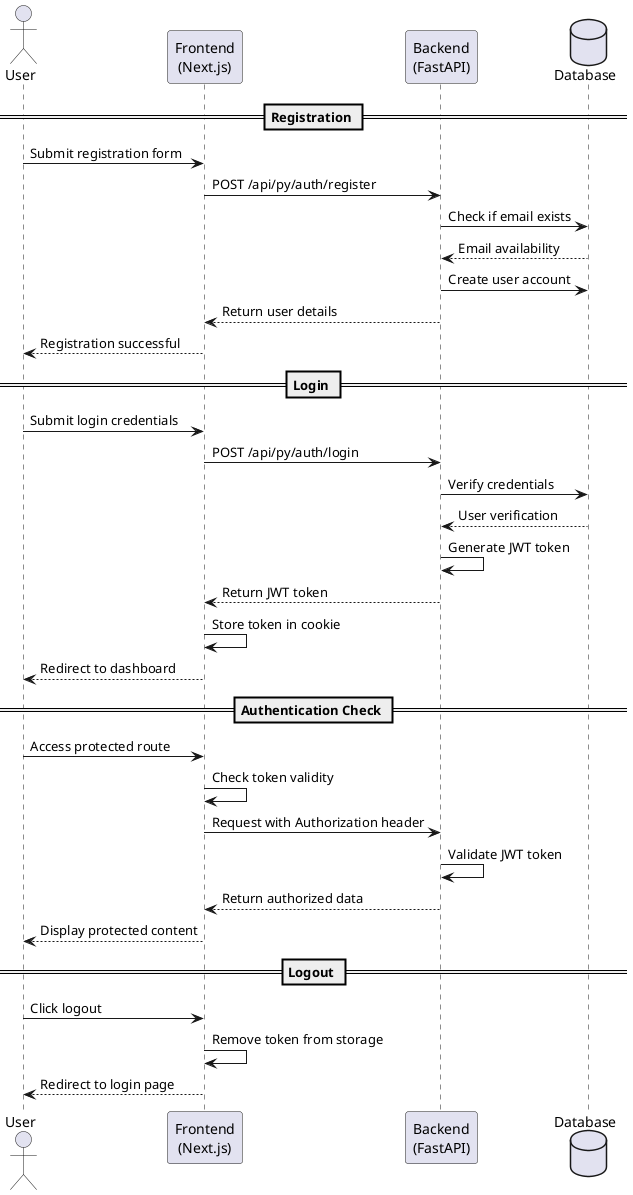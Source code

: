 @startuml Authentication Flow

actor User
participant "Frontend\n(Next.js)" as Frontend
participant "Backend\n(FastAPI)" as Backend
database "Database" as DB

== Registration ==
User -> Frontend: Submit registration form
Frontend -> Backend: POST /api/py/auth/register
Backend -> DB: Check if email exists
DB --> Backend: Email availability
Backend -> DB: Create user account
Backend --> Frontend: Return user details
Frontend --> User: Registration successful

== Login ==
User -> Frontend: Submit login credentials
Frontend -> Backend: POST /api/py/auth/login
Backend -> DB: Verify credentials
DB --> Backend: User verification
Backend -> Backend: Generate JWT token
Backend --> Frontend: Return JWT token
Frontend -> Frontend: Store token in cookie
Frontend --> User: Redirect to dashboard

== Authentication Check ==
User -> Frontend: Access protected route
Frontend -> Frontend: Check token validity
Frontend -> Backend: Request with Authorization header
Backend -> Backend: Validate JWT token
Backend --> Frontend: Return authorized data
Frontend --> User: Display protected content

== Logout ==
User -> Frontend: Click logout
Frontend -> Frontend: Remove token from storage
Frontend --> User: Redirect to login page

@enduml